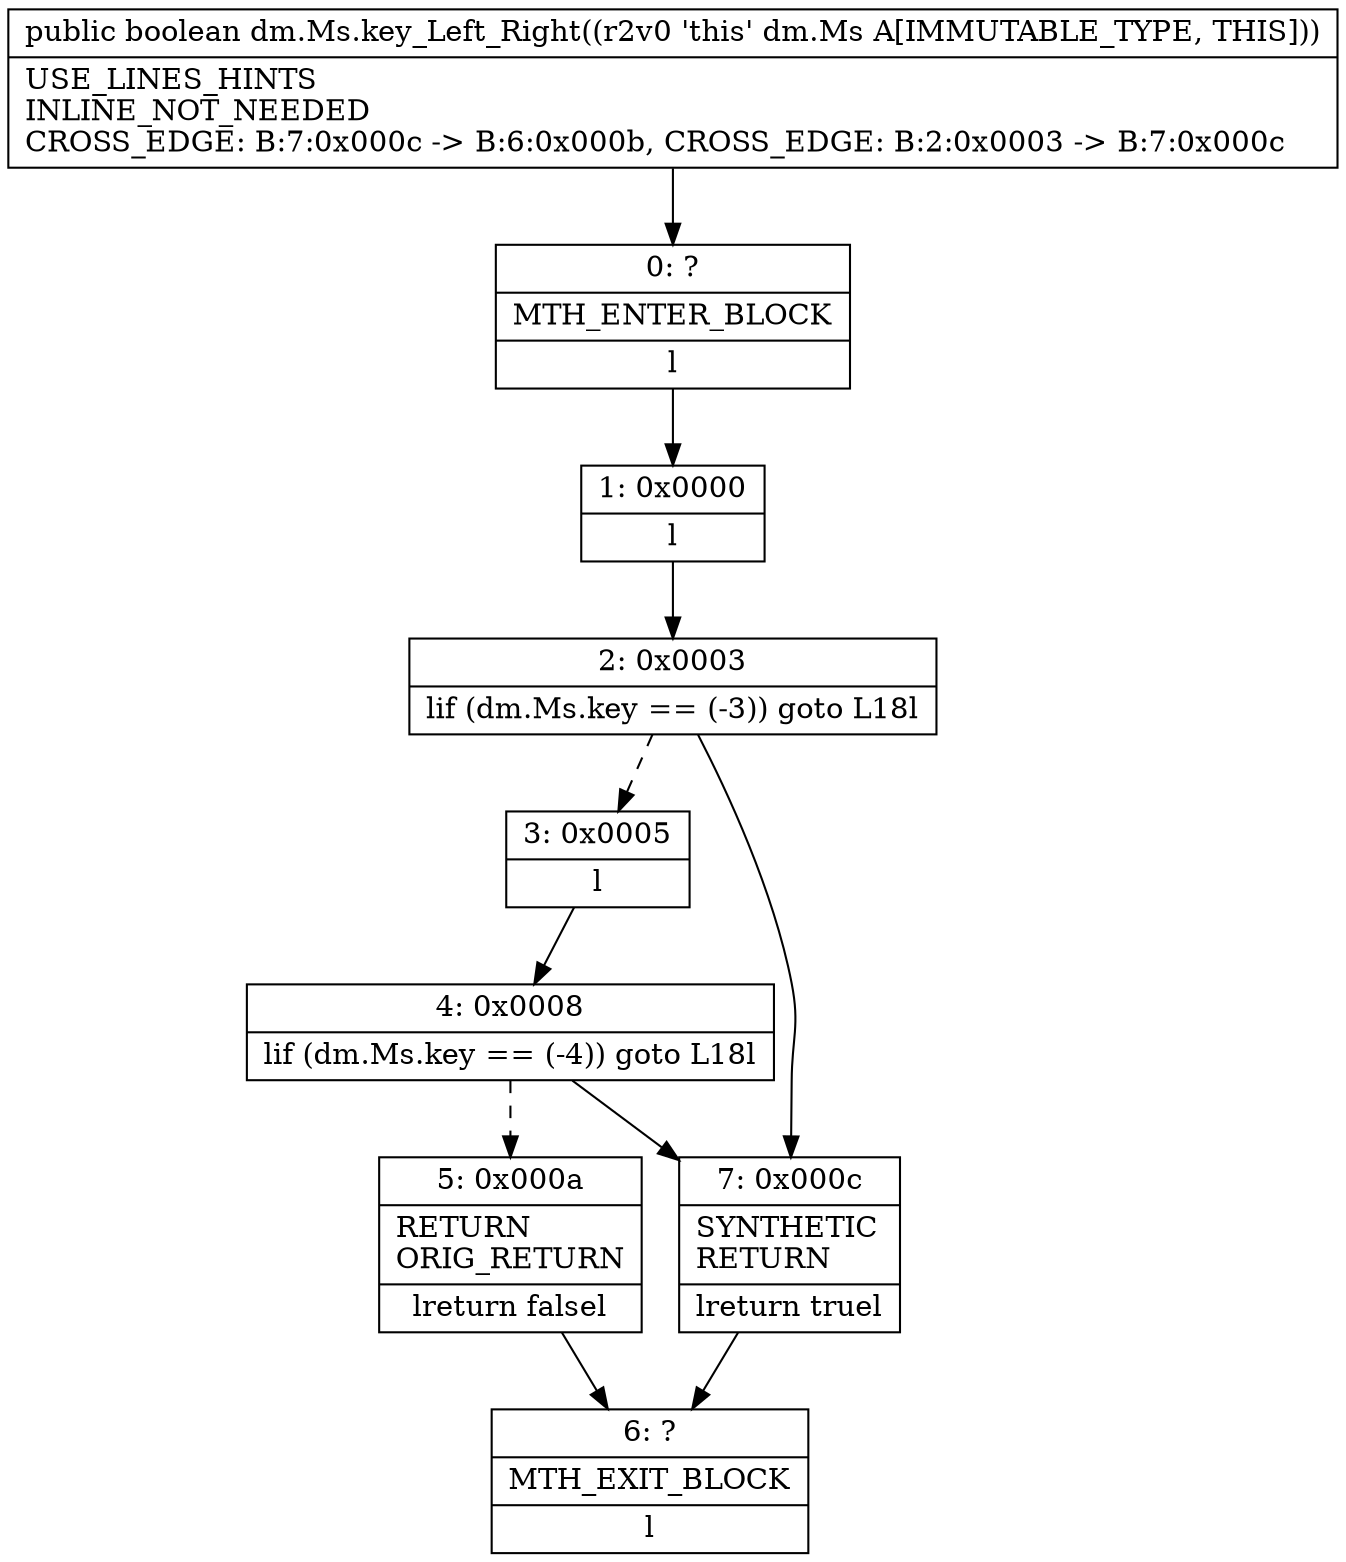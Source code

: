 digraph "CFG fordm.Ms.key_Left_Right()Z" {
Node_0 [shape=record,label="{0\:\ ?|MTH_ENTER_BLOCK\l|l}"];
Node_1 [shape=record,label="{1\:\ 0x0000|l}"];
Node_2 [shape=record,label="{2\:\ 0x0003|lif (dm.Ms.key == (\-3)) goto L18l}"];
Node_3 [shape=record,label="{3\:\ 0x0005|l}"];
Node_4 [shape=record,label="{4\:\ 0x0008|lif (dm.Ms.key == (\-4)) goto L18l}"];
Node_5 [shape=record,label="{5\:\ 0x000a|RETURN\lORIG_RETURN\l|lreturn falsel}"];
Node_6 [shape=record,label="{6\:\ ?|MTH_EXIT_BLOCK\l|l}"];
Node_7 [shape=record,label="{7\:\ 0x000c|SYNTHETIC\lRETURN\l|lreturn truel}"];
MethodNode[shape=record,label="{public boolean dm.Ms.key_Left_Right((r2v0 'this' dm.Ms A[IMMUTABLE_TYPE, THIS]))  | USE_LINES_HINTS\lINLINE_NOT_NEEDED\lCROSS_EDGE: B:7:0x000c \-\> B:6:0x000b, CROSS_EDGE: B:2:0x0003 \-\> B:7:0x000c\l}"];
MethodNode -> Node_0;
Node_0 -> Node_1;
Node_1 -> Node_2;
Node_2 -> Node_3[style=dashed];
Node_2 -> Node_7;
Node_3 -> Node_4;
Node_4 -> Node_5[style=dashed];
Node_4 -> Node_7;
Node_5 -> Node_6;
Node_7 -> Node_6;
}

